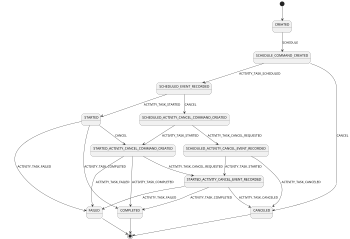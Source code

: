` Copyright (C) 2020 Temporal Technologies, Inc. All Rights Reserved.
`
` Copyright 2012-2016 Amazon.com, Inc. or its affiliates. All Rights Reserved.
`
` Modifications copyright (C) 2017 Uber Technologies, Inc.
`
` Licensed under the Apache License, Version 2.0 (the "License"). You may not
` use this file except in compliance with the License. A copy of the License is
` located at
`
` http://aws.amazon.com/apache2.0
`
` or in the "license" file accompanying this file. This file is distributed on
` an "AS IS" BASIS, WITHOUT WARRANTIES OR CONDITIONS OF ANY KIND, either
` express or implied. See the License for the specific language governing
` permissions and limitations under the License.

` Generated from src/main/java/io/temporal/internal/csm/ActivityCommands.java
` by io.temporal.internal.csm.CommandsGeneratePlantUMLStateDiagrams

@startuml
scale 350 width
[*] --> CREATED
SCHEDULED_EVENT_RECORDED --> SCHEDULED_ACTIVITY_CANCEL_COMMAND_CREATED: CANCEL
SCHEDULED_ACTIVITY_CANCEL_COMMAND_CREATED --> STARTED_ACTIVITY_CANCEL_COMMAND_CREATED: ACTIVITY_TASK_STARTED
STARTED --> STARTED_ACTIVITY_CANCEL_COMMAND_CREATED: CANCEL
SCHEDULE_COMMAND_CREATED --> SCHEDULED_EVENT_RECORDED: ACTIVITY_TASK_SCHEDULED
SCHEDULE_COMMAND_CREATED --> CANCELED: CANCEL
STARTED_ACTIVITY_CANCEL_COMMAND_CREATED --> FAILED: ACTIVITY_TASK_FAILED
STARTED_ACTIVITY_CANCEL_EVENT_RECORDED --> COMPLETED: ACTIVITY_TASK_COMPLETED
CREATED --> SCHEDULE_COMMAND_CREATED: SCHEDULE
SCHEDULED_ACTIVITY_CANCEL_EVENT_RECORDED --> STARTED_ACTIVITY_CANCEL_EVENT_RECORDED: ACTIVITY_TASK_STARTED
STARTED --> FAILED: ACTIVITY_TASK_FAILED
STARTED_ACTIVITY_CANCEL_COMMAND_CREATED --> STARTED_ACTIVITY_CANCEL_EVENT_RECORDED: ACTIVITY_TASK_CANCEL_REQUESTED
SCHEDULED_ACTIVITY_CANCEL_COMMAND_CREATED --> SCHEDULED_ACTIVITY_CANCEL_EVENT_RECORDED: ACTIVITY_TASK_CANCEL_REQUESTED
STARTED_ACTIVITY_CANCEL_EVENT_RECORDED --> FAILED: ACTIVITY_TASK_FAILED
STARTED_ACTIVITY_CANCEL_COMMAND_CREATED --> COMPLETED: ACTIVITY_TASK_COMPLETED
STARTED_ACTIVITY_CANCEL_EVENT_RECORDED --> CANCELED: ACTIVITY_TASK_CANCELED
SCHEDULED_EVENT_RECORDED --> STARTED: ACTIVITY_TASK_STARTED
STARTED --> COMPLETED: ACTIVITY_TASK_COMPLETED
SCHEDULED_ACTIVITY_CANCEL_EVENT_RECORDED --> CANCELED: ACTIVITY_TASK_CANCELED
COMPLETED --> [*]
FAILED --> [*]
CANCELED --> [*]
@enduml
